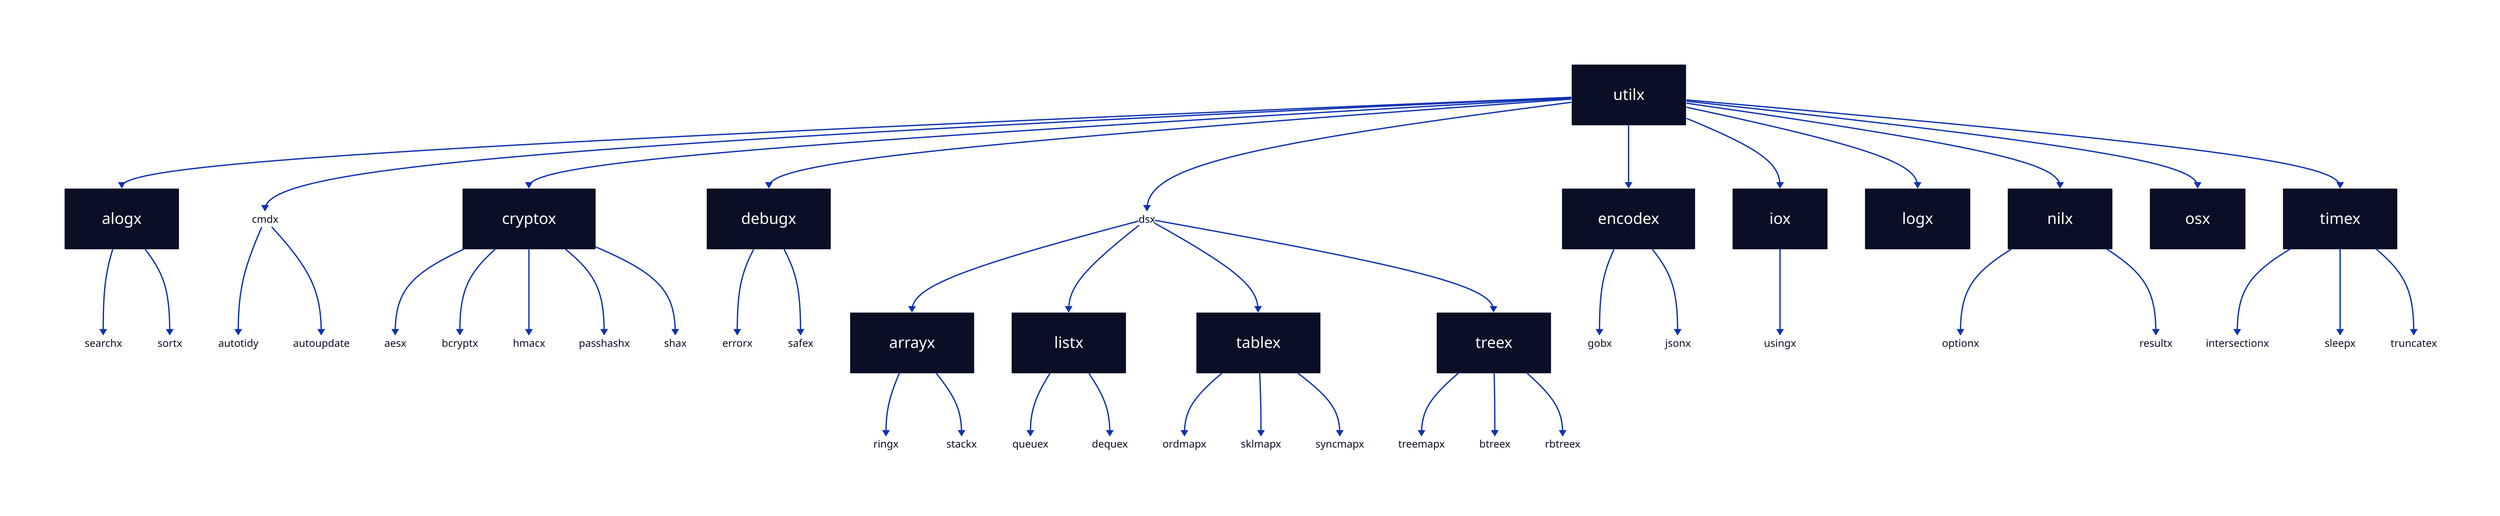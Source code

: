 utilx.shape: class

# utilx
alogx.shape: class
utilx -> alogx

## algox
searchx.shape: text
alogx -> searchx
sortx.shape: text
alogx -> sortx

# utilx
cmdx.shape: text
utilx -> cmdx

## cmdx
autotidy.shape: text
cmdx -> autotidy
autoupdate.shape: text
cmdx -> autoupdate

# utilx
cryptox.shape: class
utilx -> cryptox

## cryptox
aesx.shape: text
cryptox -> aesx
bcryptx.shape: text
cryptox -> bcryptx
hmacx.shape: text
cryptox -> hmacx
passhashx.shape: text
cryptox -> passhashx
shax.shape: text
cryptox -> shax

# utilx
debugx.shape: class
utilx -> debugx

## debugx
errorx.shape: text
debugx -> errorx
safex.shape: text
debugx -> safex

# utilx
dsx.shape: text
utilx -> dsx

## dsx
arrayx.shape: class
dsx -> arrayx

### arrayx
ringx.shape: text
arrayx -> ringx
stackx.shape: text
arrayx -> stackx

## dsx
listx.shape: class
dsx -> listx

### listx
queuex.shape: text
listx -> queuex
dequex.shape: text
listx -> dequex

## dsx
tablex.shape: class
dsx -> tablex

### tablex
ordmapx.shape: text
tablex -> ordmapx
sklmapx.shape: text
tablex -> sklmapx
syncmapx.shape: text
tablex -> syncmapx

## dsx
treex.shape: class
dsx -> treex

### treex
treemapx.shape: text
treex -> treemapx
btreex.shape: text
treex -> btreex
rbtreex.shape: text
treex -> rbtreex

# utilx
encodex.shape: class
utilx -> encodex

## encodex
gobx.shape: text
encodex -> gobx
jsonx.shape: text
encodex -> jsonx

# utilx
iox.shape: class
utilx -> iox

## iox
usingx.shape: text
iox -> usingx

# utilx
logx.shape: class
utilx -> logx

# utilx
nilx.shape: class
utilx -> nilx

## nilx
optionx.shape: text
nilx -> optionx
resultx.shape: text
nilx -> resultx

# utilx
osx.shape: class
utilx -> osx

# utilx
timex.shape: class
utilx -> timex

## timex
intersectionx.shape: text
timex -> intersectionx
sleepx.shape: text
timex -> sleepx
truncatex.shape: text
timex -> truncatex
